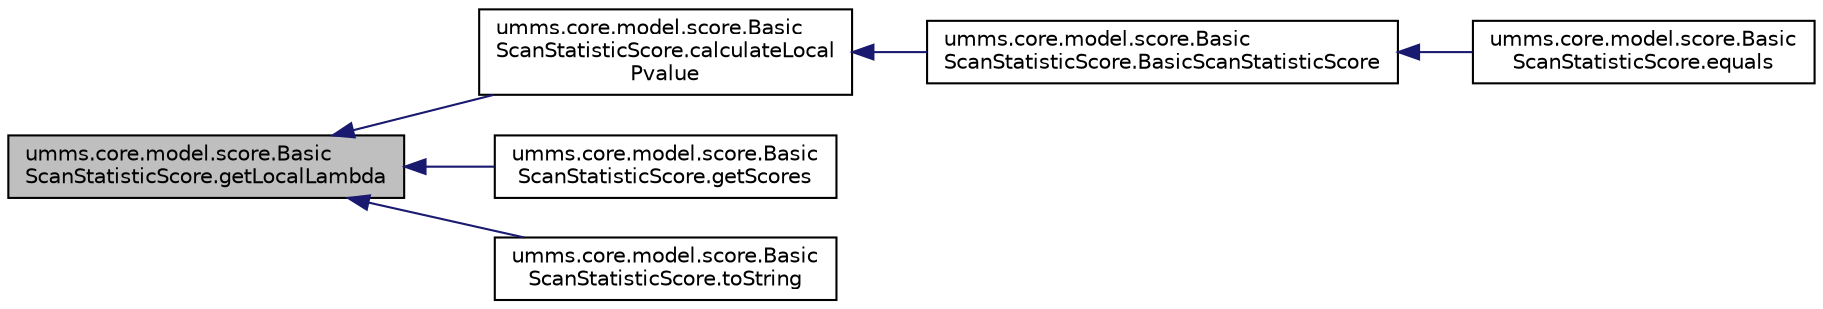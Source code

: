 digraph "umms.core.model.score.BasicScanStatisticScore.getLocalLambda"
{
  edge [fontname="Helvetica",fontsize="10",labelfontname="Helvetica",labelfontsize="10"];
  node [fontname="Helvetica",fontsize="10",shape=record];
  rankdir="LR";
  Node1 [label="umms.core.model.score.Basic\lScanStatisticScore.getLocalLambda",height=0.2,width=0.4,color="black", fillcolor="grey75", style="filled" fontcolor="black"];
  Node1 -> Node2 [dir="back",color="midnightblue",fontsize="10",style="solid",fontname="Helvetica"];
  Node2 [label="umms.core.model.score.Basic\lScanStatisticScore.calculateLocal\lPvalue",height=0.2,width=0.4,color="black", fillcolor="white", style="filled",URL="$classumms_1_1core_1_1model_1_1score_1_1_basic_scan_statistic_score.html#a578eff1fcf43c1bc8d8079c7563d4e6d"];
  Node2 -> Node3 [dir="back",color="midnightblue",fontsize="10",style="solid",fontname="Helvetica"];
  Node3 [label="umms.core.model.score.Basic\lScanStatisticScore.BasicScanStatisticScore",height=0.2,width=0.4,color="black", fillcolor="white", style="filled",URL="$classumms_1_1core_1_1model_1_1score_1_1_basic_scan_statistic_score.html#a0f23700e5bf6d7b275ee75acef2f64b3"];
  Node3 -> Node4 [dir="back",color="midnightblue",fontsize="10",style="solid",fontname="Helvetica"];
  Node4 [label="umms.core.model.score.Basic\lScanStatisticScore.equals",height=0.2,width=0.4,color="black", fillcolor="white", style="filled",URL="$classumms_1_1core_1_1model_1_1score_1_1_basic_scan_statistic_score.html#a66e44b834b2bcb802761d4d34ae5f25c"];
  Node1 -> Node5 [dir="back",color="midnightblue",fontsize="10",style="solid",fontname="Helvetica"];
  Node5 [label="umms.core.model.score.Basic\lScanStatisticScore.getScores",height=0.2,width=0.4,color="black", fillcolor="white", style="filled",URL="$classumms_1_1core_1_1model_1_1score_1_1_basic_scan_statistic_score.html#a7a19d5c09d09314d3f947991c1e8d086"];
  Node1 -> Node6 [dir="back",color="midnightblue",fontsize="10",style="solid",fontname="Helvetica"];
  Node6 [label="umms.core.model.score.Basic\lScanStatisticScore.toString",height=0.2,width=0.4,color="black", fillcolor="white", style="filled",URL="$classumms_1_1core_1_1model_1_1score_1_1_basic_scan_statistic_score.html#a194c4f41475e7094bc2cdded1ae26433"];
}
